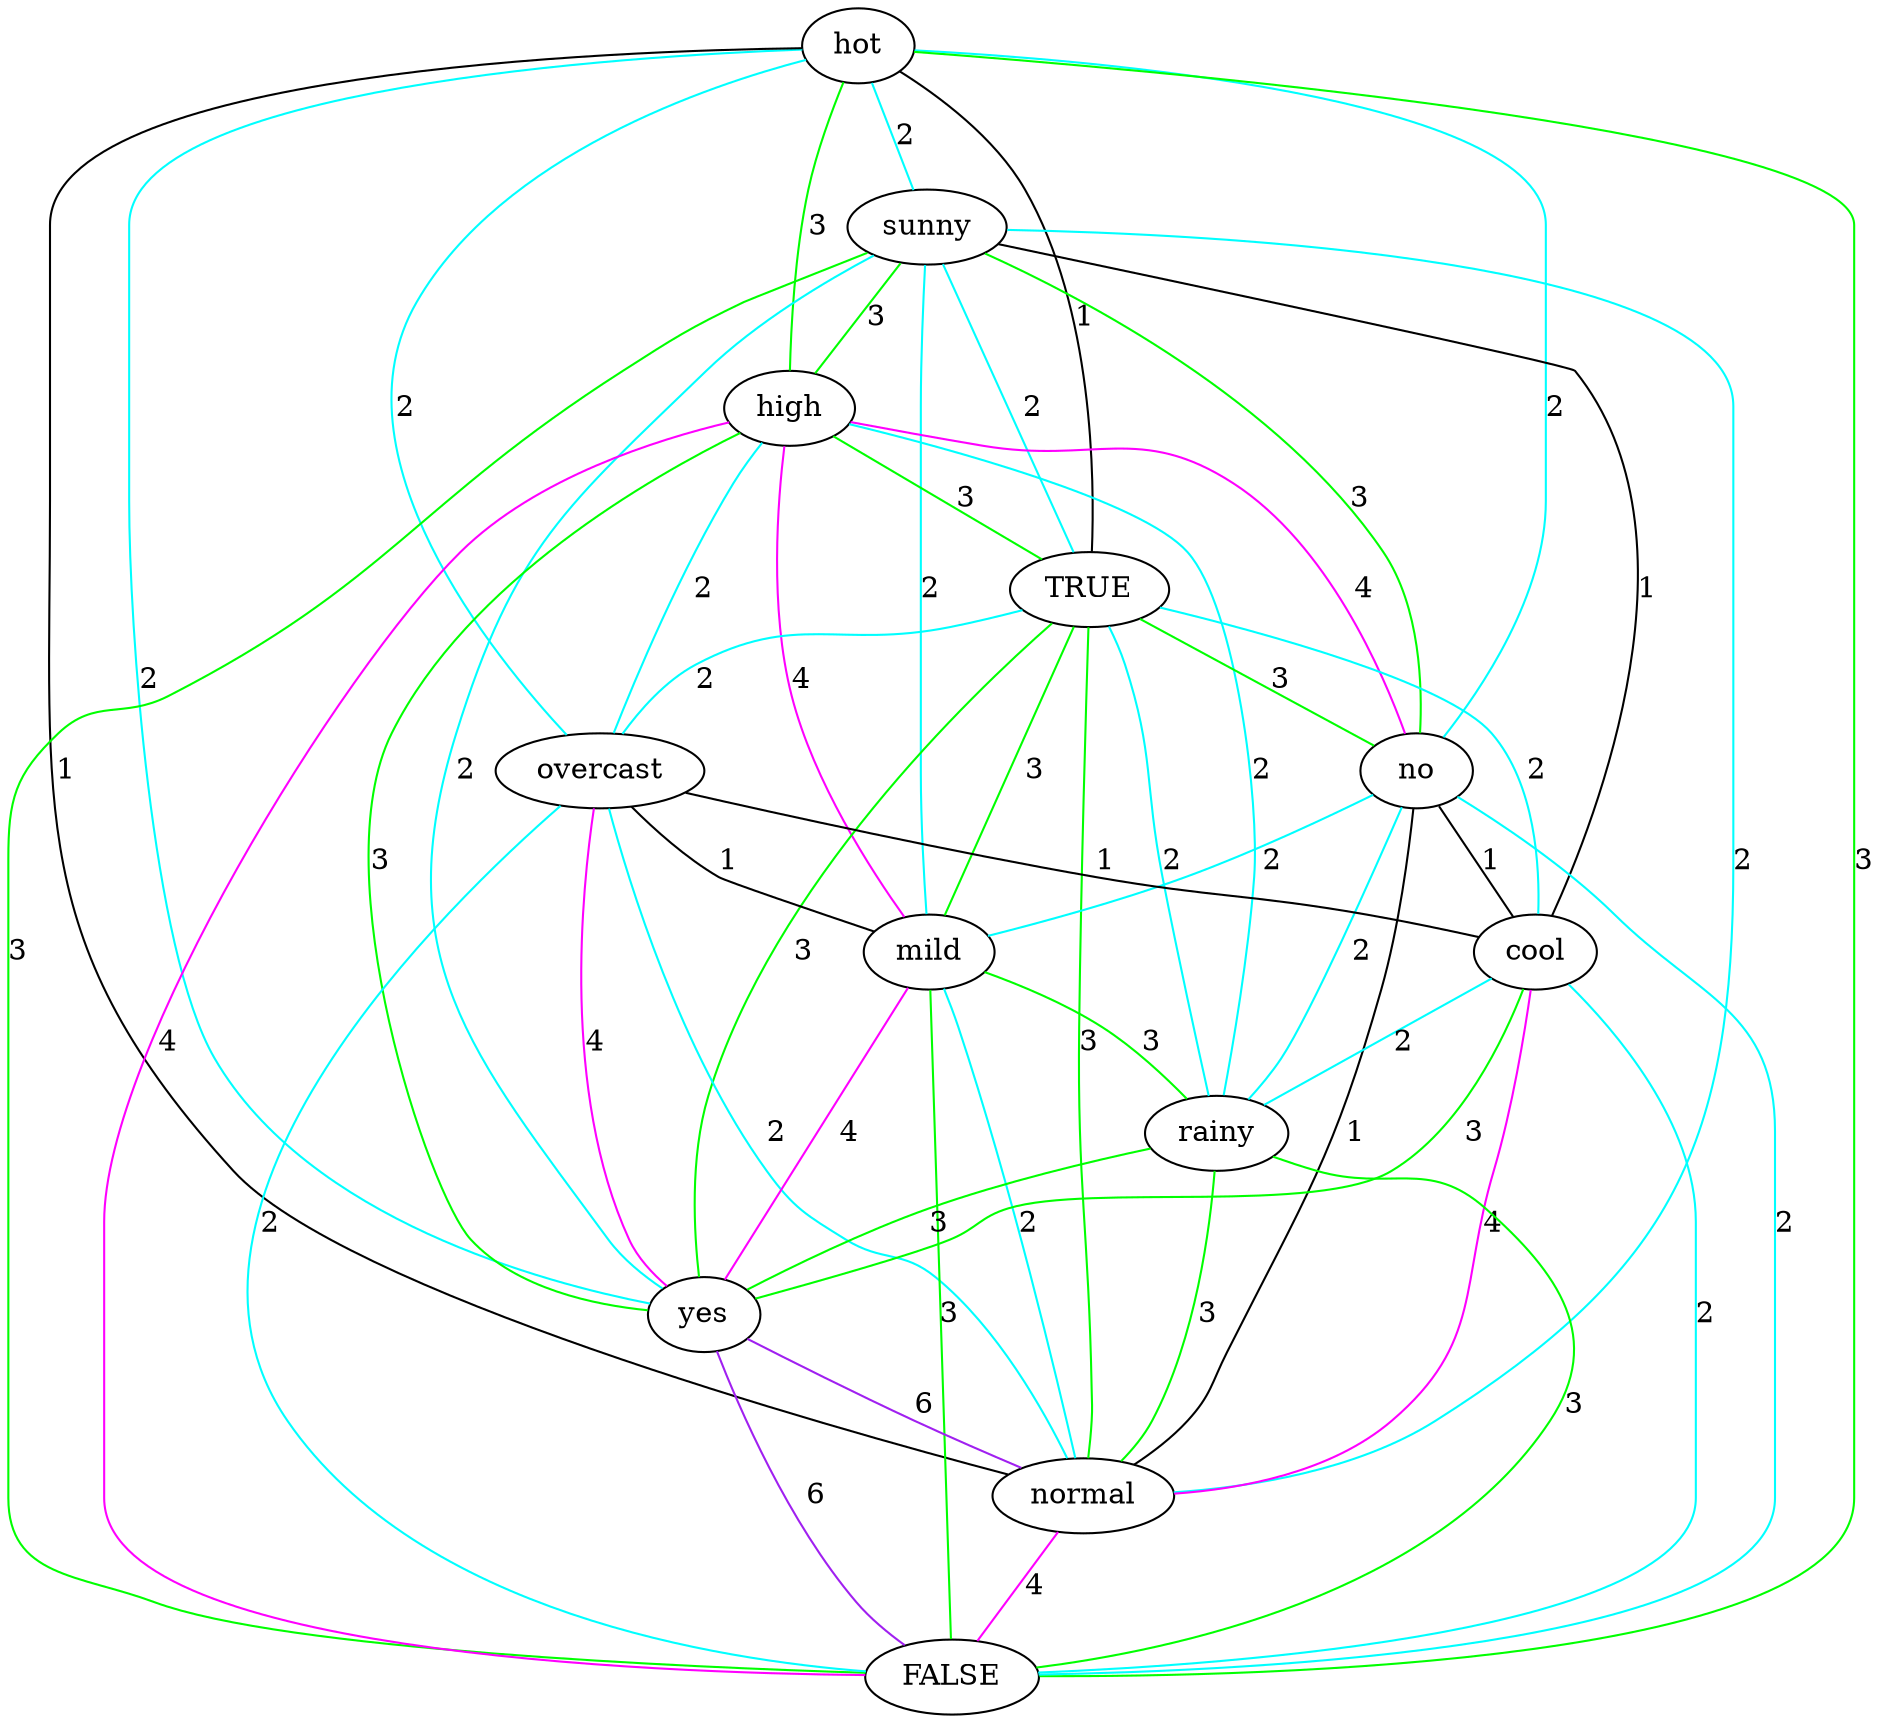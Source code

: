 strict graph "" {
hot;
sunny;
high;
TRUE;
no;
overcast;
mild;
cool;
rainy;
yes;
normal;
FALSE;
hot -- sunny  [color=cyan, label=2];
hot -- high  [color=green, label=3];
hot -- TRUE  [color=black, label=1];
hot -- yes  [color=cyan, label=2];
hot -- no  [color=cyan, label=2];
hot -- normal  [color=black, label=1];
hot -- overcast  [color=cyan, label=2];
hot -- FALSE  [color=green, label=3];
sunny -- mild  [color=cyan, label=2];
sunny -- high  [color=green, label=3];
sunny -- cool  [color=black, label=1];
sunny -- TRUE  [color=cyan, label=2];
sunny -- yes  [color=cyan, label=2];
sunny -- no  [color=green, label=3];
sunny -- normal  [color=cyan, label=2];
sunny -- FALSE  [color=green, label=3];
high -- mild  [color=magenta, label=4];
high -- overcast  [color=cyan, label=2];
high -- TRUE  [color=green, label=3];
high -- yes  [color=green, label=3];
high -- no  [color=magenta, label=4];
high -- rainy  [color=cyan, label=2];
high -- FALSE  [color=magenta, label=4];
TRUE -- cool  [color=cyan, label=2];
TRUE -- rainy  [color=cyan, label=2];
TRUE -- no  [color=green, label=3];
TRUE -- normal  [color=green, label=3];
TRUE -- yes  [color=green, label=3];
TRUE -- overcast  [color=cyan, label=2];
TRUE -- mild  [color=green, label=3];
no -- mild  [color=cyan, label=2];
no -- cool  [color=black, label=1];
no -- rainy  [color=cyan, label=2];
no -- normal  [color=black, label=1];
no -- FALSE  [color=cyan, label=2];
overcast -- mild  [color=black, label=1];
overcast -- cool  [color=black, label=1];
overcast -- yes  [color=magenta, label=4];
overcast -- normal  [color=cyan, label=2];
overcast -- FALSE  [color=cyan, label=2];
mild -- yes  [color=magenta, label=4];
mild -- rainy  [color=green, label=3];
mild -- normal  [color=cyan, label=2];
mild -- FALSE  [color=green, label=3];
cool -- yes  [color=green, label=3];
cool -- rainy  [color=cyan, label=2];
cool -- normal  [color=magenta, label=4];
cool -- FALSE  [color=cyan, label=2];
rainy -- yes  [color=green, label=3];
rainy -- normal  [color=green, label=3];
rainy -- FALSE  [color=green, label=3];
yes -- normal  [color=purple, label=6];
yes -- FALSE  [color=purple, label=6];
normal -- FALSE  [color=magenta, label=4];
}
